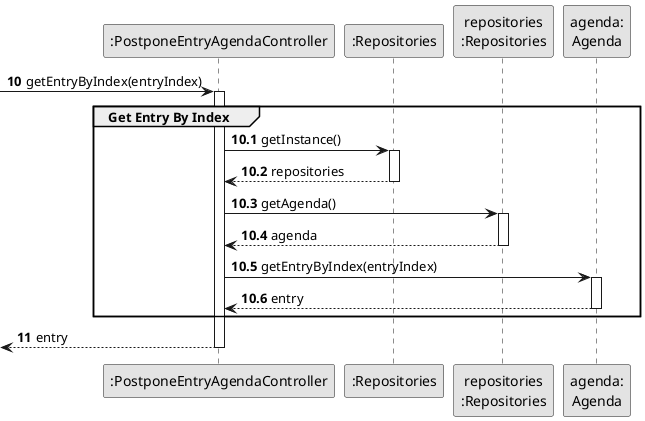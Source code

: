 @startuml
skinparam monochrome true
skinparam packageStyle rectangle
skinparam shadowing false

autonumber

'hide footbox

participant ":PostponeEntryAgendaController" as CTRL
participant ":Repositories" as REP
participant "repositories\n:Repositories" as REPS
participant "agenda:\nAgenda" as AGENDA

autonumber 10

 -> CTRL : getEntryByIndex(entryIndex)
autonumber 10.1
activate CTRL
    group Get Entry By Index

        CTRL -> REP: getInstance()
        activate REP

            REP --> CTRL: repositories
        deactivate REP

        CTRL -> REPS: getAgenda()
        activate REPS

            REPS --> CTRL: agenda
        deactivate REPS

        CTRL -> AGENDA: getEntryByIndex(entryIndex)
        activate AGENDA

            AGENDA --> CTRL: entry
        deactivate AGENDA

    end
autonumber 11
    <-- CTRL  : entry
deactivate CTRL

@enduml
